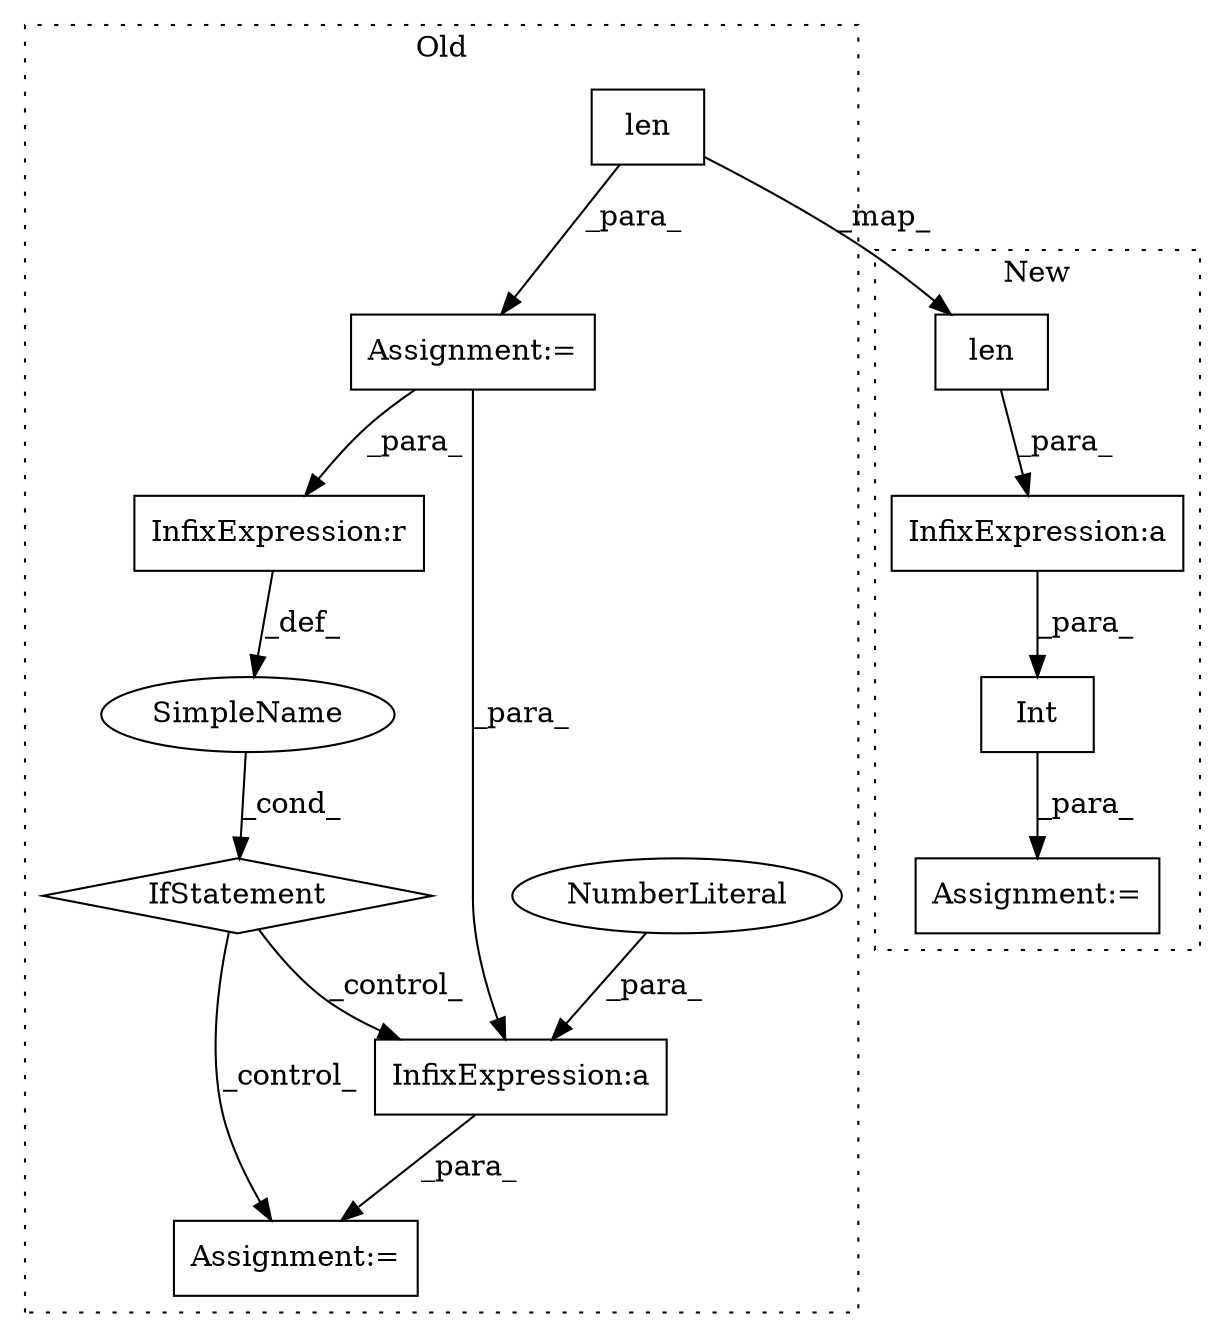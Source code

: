 digraph G {
subgraph cluster0 {
1 [label="IfStatement" a="25" s="712,733" l="4,2" shape="diamond"];
4 [label="Assignment:=" a="7" s="754" l="1" shape="box"];
5 [label="SimpleName" a="42" s="" l="" shape="ellipse"];
6 [label="InfixExpression:r" a="27" s="729" l="3" shape="box"];
7 [label="Assignment:=" a="7" s="598" l="1" shape="box"];
8 [label="InfixExpression:a" a="27" s="774" l="3" shape="box"];
10 [label="len" a="32" s="599,613" l="4,1" shape="box"];
12 [label="NumberLiteral" a="34" s="777" l="1" shape="ellipse"];
label = "Old";
style="dotted";
}
subgraph cluster1 {
2 [label="Int" a="32" s="646,690" l="4,1" shape="box"];
3 [label="Assignment:=" a="7" s="644" l="1" shape="box"];
9 [label="len" a="32" s="581,595" l="4,1" shape="box"];
11 [label="InfixExpression:a" a="27" s="669" l="3" shape="box"];
label = "New";
style="dotted";
}
1 -> 8 [label="_control_"];
1 -> 4 [label="_control_"];
2 -> 3 [label="_para_"];
5 -> 1 [label="_cond_"];
6 -> 5 [label="_def_"];
7 -> 6 [label="_para_"];
7 -> 8 [label="_para_"];
8 -> 4 [label="_para_"];
9 -> 11 [label="_para_"];
10 -> 9 [label="_map_"];
10 -> 7 [label="_para_"];
11 -> 2 [label="_para_"];
12 -> 8 [label="_para_"];
}